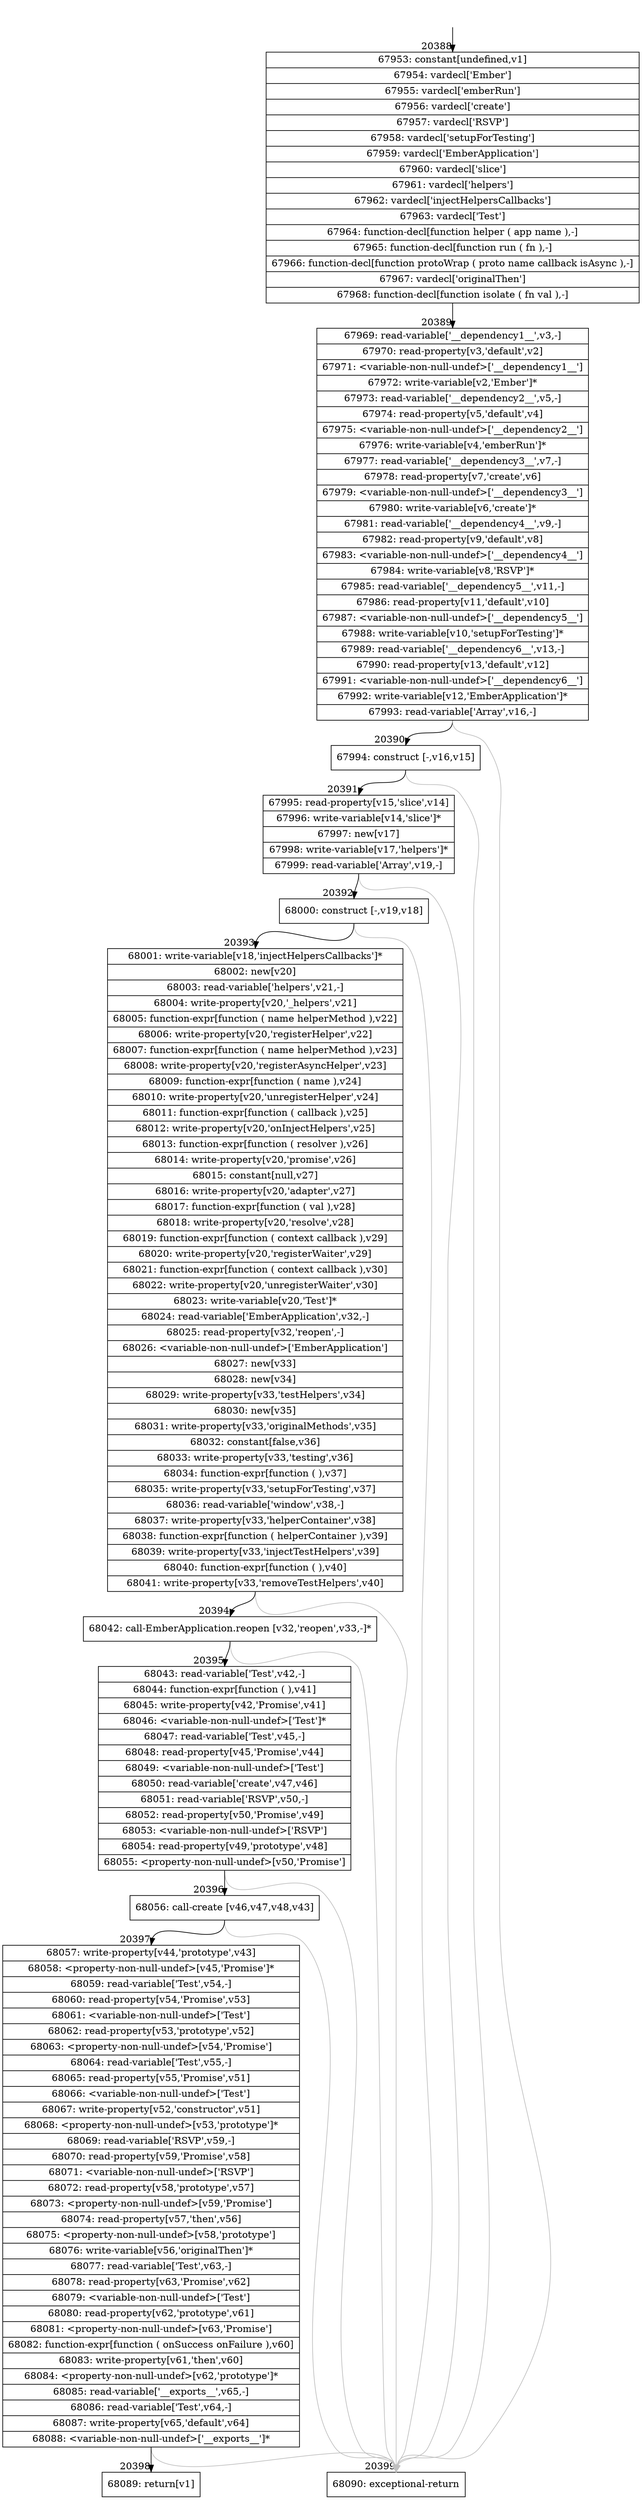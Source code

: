 digraph {
rankdir="TD"
BB_entry1752[shape=none,label=""];
BB_entry1752 -> BB20388 [tailport=s, headport=n, headlabel="    20388"]
BB20388 [shape=record label="{67953: constant[undefined,v1]|67954: vardecl['Ember']|67955: vardecl['emberRun']|67956: vardecl['create']|67957: vardecl['RSVP']|67958: vardecl['setupForTesting']|67959: vardecl['EmberApplication']|67960: vardecl['slice']|67961: vardecl['helpers']|67962: vardecl['injectHelpersCallbacks']|67963: vardecl['Test']|67964: function-decl[function helper ( app name ),-]|67965: function-decl[function run ( fn ),-]|67966: function-decl[function protoWrap ( proto name callback isAsync ),-]|67967: vardecl['originalThen']|67968: function-decl[function isolate ( fn val ),-]}" ] 
BB20388 -> BB20389 [tailport=s, headport=n, headlabel="      20389"]
BB20389 [shape=record label="{67969: read-variable['__dependency1__',v3,-]|67970: read-property[v3,'default',v2]|67971: \<variable-non-null-undef\>['__dependency1__']|67972: write-variable[v2,'Ember']*|67973: read-variable['__dependency2__',v5,-]|67974: read-property[v5,'default',v4]|67975: \<variable-non-null-undef\>['__dependency2__']|67976: write-variable[v4,'emberRun']*|67977: read-variable['__dependency3__',v7,-]|67978: read-property[v7,'create',v6]|67979: \<variable-non-null-undef\>['__dependency3__']|67980: write-variable[v6,'create']*|67981: read-variable['__dependency4__',v9,-]|67982: read-property[v9,'default',v8]|67983: \<variable-non-null-undef\>['__dependency4__']|67984: write-variable[v8,'RSVP']*|67985: read-variable['__dependency5__',v11,-]|67986: read-property[v11,'default',v10]|67987: \<variable-non-null-undef\>['__dependency5__']|67988: write-variable[v10,'setupForTesting']*|67989: read-variable['__dependency6__',v13,-]|67990: read-property[v13,'default',v12]|67991: \<variable-non-null-undef\>['__dependency6__']|67992: write-variable[v12,'EmberApplication']*|67993: read-variable['Array',v16,-]}" ] 
BB20389 -> BB20390 [tailport=s, headport=n, headlabel="      20390"]
BB20389 -> BB20399 [tailport=s, headport=n, color=gray, headlabel="      20399"]
BB20390 [shape=record label="{67994: construct [-,v16,v15]}" ] 
BB20390 -> BB20391 [tailport=s, headport=n, headlabel="      20391"]
BB20390 -> BB20399 [tailport=s, headport=n, color=gray]
BB20391 [shape=record label="{67995: read-property[v15,'slice',v14]|67996: write-variable[v14,'slice']*|67997: new[v17]|67998: write-variable[v17,'helpers']*|67999: read-variable['Array',v19,-]}" ] 
BB20391 -> BB20392 [tailport=s, headport=n, headlabel="      20392"]
BB20391 -> BB20399 [tailport=s, headport=n, color=gray]
BB20392 [shape=record label="{68000: construct [-,v19,v18]}" ] 
BB20392 -> BB20393 [tailport=s, headport=n, headlabel="      20393"]
BB20392 -> BB20399 [tailport=s, headport=n, color=gray]
BB20393 [shape=record label="{68001: write-variable[v18,'injectHelpersCallbacks']*|68002: new[v20]|68003: read-variable['helpers',v21,-]|68004: write-property[v20,'_helpers',v21]|68005: function-expr[function ( name helperMethod ),v22]|68006: write-property[v20,'registerHelper',v22]|68007: function-expr[function ( name helperMethod ),v23]|68008: write-property[v20,'registerAsyncHelper',v23]|68009: function-expr[function ( name ),v24]|68010: write-property[v20,'unregisterHelper',v24]|68011: function-expr[function ( callback ),v25]|68012: write-property[v20,'onInjectHelpers',v25]|68013: function-expr[function ( resolver ),v26]|68014: write-property[v20,'promise',v26]|68015: constant[null,v27]|68016: write-property[v20,'adapter',v27]|68017: function-expr[function ( val ),v28]|68018: write-property[v20,'resolve',v28]|68019: function-expr[function ( context callback ),v29]|68020: write-property[v20,'registerWaiter',v29]|68021: function-expr[function ( context callback ),v30]|68022: write-property[v20,'unregisterWaiter',v30]|68023: write-variable[v20,'Test']*|68024: read-variable['EmberApplication',v32,-]|68025: read-property[v32,'reopen',-]|68026: \<variable-non-null-undef\>['EmberApplication']|68027: new[v33]|68028: new[v34]|68029: write-property[v33,'testHelpers',v34]|68030: new[v35]|68031: write-property[v33,'originalMethods',v35]|68032: constant[false,v36]|68033: write-property[v33,'testing',v36]|68034: function-expr[function ( ),v37]|68035: write-property[v33,'setupForTesting',v37]|68036: read-variable['window',v38,-]|68037: write-property[v33,'helperContainer',v38]|68038: function-expr[function ( helperContainer ),v39]|68039: write-property[v33,'injectTestHelpers',v39]|68040: function-expr[function ( ),v40]|68041: write-property[v33,'removeTestHelpers',v40]}" ] 
BB20393 -> BB20394 [tailport=s, headport=n, headlabel="      20394"]
BB20393 -> BB20399 [tailport=s, headport=n, color=gray]
BB20394 [shape=record label="{68042: call-EmberApplication.reopen [v32,'reopen',v33,-]*}" ] 
BB20394 -> BB20395 [tailport=s, headport=n, headlabel="      20395"]
BB20394 -> BB20399 [tailport=s, headport=n, color=gray]
BB20395 [shape=record label="{68043: read-variable['Test',v42,-]|68044: function-expr[function ( ),v41]|68045: write-property[v42,'Promise',v41]|68046: \<variable-non-null-undef\>['Test']*|68047: read-variable['Test',v45,-]|68048: read-property[v45,'Promise',v44]|68049: \<variable-non-null-undef\>['Test']|68050: read-variable['create',v47,v46]|68051: read-variable['RSVP',v50,-]|68052: read-property[v50,'Promise',v49]|68053: \<variable-non-null-undef\>['RSVP']|68054: read-property[v49,'prototype',v48]|68055: \<property-non-null-undef\>[v50,'Promise']}" ] 
BB20395 -> BB20396 [tailport=s, headport=n, headlabel="      20396"]
BB20395 -> BB20399 [tailport=s, headport=n, color=gray]
BB20396 [shape=record label="{68056: call-create [v46,v47,v48,v43]}" ] 
BB20396 -> BB20397 [tailport=s, headport=n, headlabel="      20397"]
BB20396 -> BB20399 [tailport=s, headport=n, color=gray]
BB20397 [shape=record label="{68057: write-property[v44,'prototype',v43]|68058: \<property-non-null-undef\>[v45,'Promise']*|68059: read-variable['Test',v54,-]|68060: read-property[v54,'Promise',v53]|68061: \<variable-non-null-undef\>['Test']|68062: read-property[v53,'prototype',v52]|68063: \<property-non-null-undef\>[v54,'Promise']|68064: read-variable['Test',v55,-]|68065: read-property[v55,'Promise',v51]|68066: \<variable-non-null-undef\>['Test']|68067: write-property[v52,'constructor',v51]|68068: \<property-non-null-undef\>[v53,'prototype']*|68069: read-variable['RSVP',v59,-]|68070: read-property[v59,'Promise',v58]|68071: \<variable-non-null-undef\>['RSVP']|68072: read-property[v58,'prototype',v57]|68073: \<property-non-null-undef\>[v59,'Promise']|68074: read-property[v57,'then',v56]|68075: \<property-non-null-undef\>[v58,'prototype']|68076: write-variable[v56,'originalThen']*|68077: read-variable['Test',v63,-]|68078: read-property[v63,'Promise',v62]|68079: \<variable-non-null-undef\>['Test']|68080: read-property[v62,'prototype',v61]|68081: \<property-non-null-undef\>[v63,'Promise']|68082: function-expr[function ( onSuccess onFailure ),v60]|68083: write-property[v61,'then',v60]|68084: \<property-non-null-undef\>[v62,'prototype']*|68085: read-variable['__exports__',v65,-]|68086: read-variable['Test',v64,-]|68087: write-property[v65,'default',v64]|68088: \<variable-non-null-undef\>['__exports__']*}" ] 
BB20397 -> BB20398 [tailport=s, headport=n, headlabel="      20398"]
BB20397 -> BB20399 [tailport=s, headport=n, color=gray]
BB20398 [shape=record label="{68089: return[v1]}" ] 
BB20399 [shape=record label="{68090: exceptional-return}" ] 
//#$~ 38238
}
